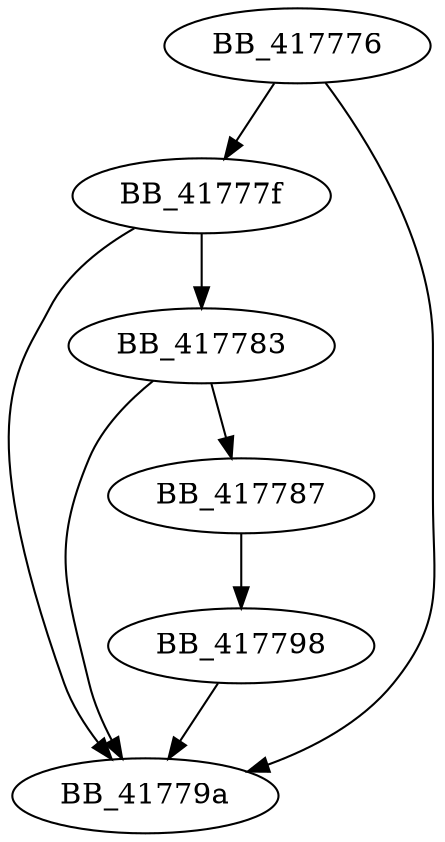 DiGraph __copytlocinfo_nolock{
BB_417776->BB_41777f
BB_417776->BB_41779a
BB_41777f->BB_417783
BB_41777f->BB_41779a
BB_417783->BB_417787
BB_417783->BB_41779a
BB_417787->BB_417798
BB_417798->BB_41779a
}
